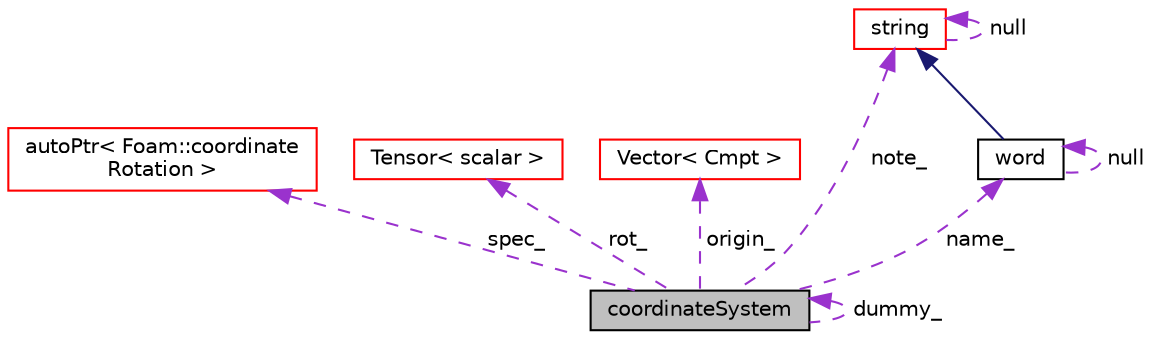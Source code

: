 digraph "coordinateSystem"
{
  bgcolor="transparent";
  edge [fontname="Helvetica",fontsize="10",labelfontname="Helvetica",labelfontsize="10"];
  node [fontname="Helvetica",fontsize="10",shape=record];
  Node1 [label="coordinateSystem",height=0.2,width=0.4,color="black", fillcolor="grey75", style="filled" fontcolor="black"];
  Node2 -> Node1 [dir="back",color="darkorchid3",fontsize="10",style="dashed",label=" spec_" ,fontname="Helvetica"];
  Node2 [label="autoPtr\< Foam::coordinate\lRotation \>",height=0.2,width=0.4,color="red",URL="$classFoam_1_1autoPtr.html"];
  Node3 -> Node1 [dir="back",color="darkorchid3",fontsize="10",style="dashed",label=" rot_" ,fontname="Helvetica"];
  Node3 [label="Tensor\< scalar \>",height=0.2,width=0.4,color="red",URL="$classFoam_1_1Tensor.html"];
  Node1 -> Node1 [dir="back",color="darkorchid3",fontsize="10",style="dashed",label=" dummy_" ,fontname="Helvetica"];
  Node4 -> Node1 [dir="back",color="darkorchid3",fontsize="10",style="dashed",label=" origin_" ,fontname="Helvetica"];
  Node4 [label="Vector\< Cmpt \>",height=0.2,width=0.4,color="red",URL="$classFoam_1_1Vector.html",tooltip="Templated 3D Vector derived from VectorSpace adding construction from 3 components, element access using x(), y() and z() member functions and the inner-product (dot-product) and cross product operators. "];
  Node5 -> Node1 [dir="back",color="darkorchid3",fontsize="10",style="dashed",label=" note_" ,fontname="Helvetica"];
  Node5 [label="string",height=0.2,width=0.4,color="red",URL="$classFoam_1_1string.html",tooltip="A class for handling character strings derived from std::string. "];
  Node5 -> Node5 [dir="back",color="darkorchid3",fontsize="10",style="dashed",label=" null" ,fontname="Helvetica"];
  Node6 -> Node1 [dir="back",color="darkorchid3",fontsize="10",style="dashed",label=" name_" ,fontname="Helvetica"];
  Node6 [label="word",height=0.2,width=0.4,color="black",URL="$classFoam_1_1word.html",tooltip="A class for handling words, derived from Foam::string. "];
  Node5 -> Node6 [dir="back",color="midnightblue",fontsize="10",style="solid",fontname="Helvetica"];
  Node6 -> Node6 [dir="back",color="darkorchid3",fontsize="10",style="dashed",label=" null" ,fontname="Helvetica"];
}
